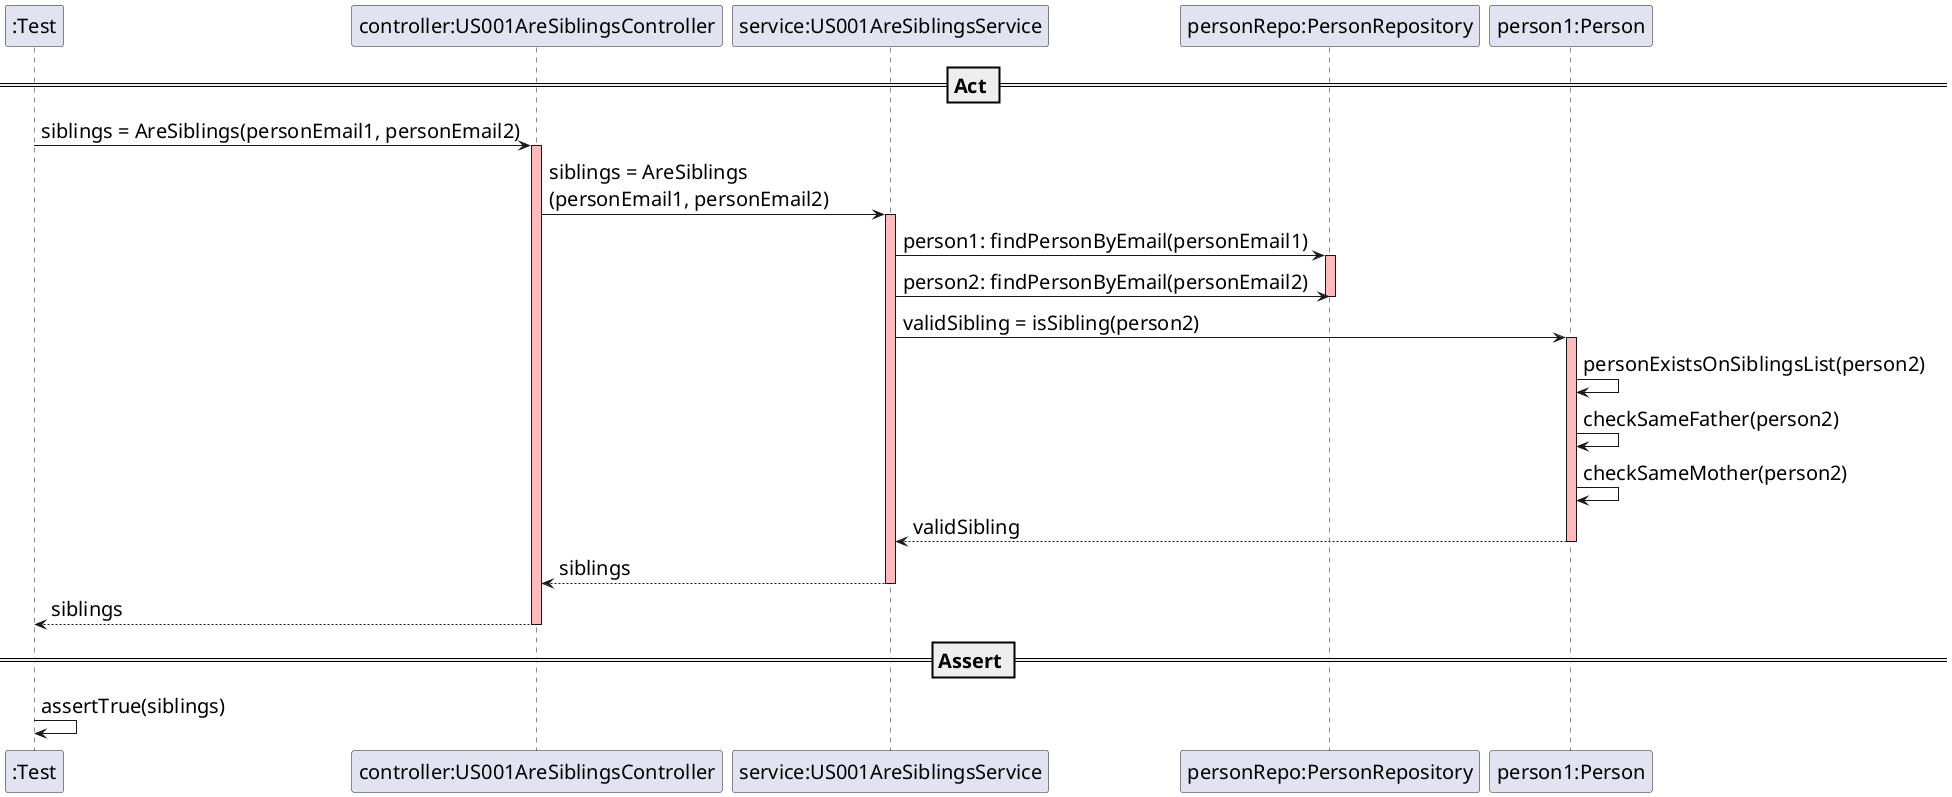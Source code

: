 @startuml
skinparam DefaultFontSize 20

participant ":Test"

participant "controller:US001AreSiblingsController"
participant "service:US001AreSiblingsService"
participant "personRepo:PersonRepository"
participant "person1:Person"

== Act ==

":Test" -> "controller:US001AreSiblingsController" : siblings = AreSiblings(personEmail1, personEmail2)
activate "controller:US001AreSiblingsController"  #FFBBBB

"controller:US001AreSiblingsController"-> "service:US001AreSiblingsService" : siblings = AreSiblings\n(personEmail1, personEmail2)
activate "service:US001AreSiblingsService"  #FFBBBB

"service:US001AreSiblingsService" -> "personRepo:PersonRepository" : person1: findPersonByEmail(personEmail1)
activate "personRepo:PersonRepository" #FFBBBB

"service:US001AreSiblingsService" -> "personRepo:PersonRepository" : person2: findPersonByEmail(personEmail2)

deactivate "personRepo:PersonRepository" #FFBBBB

"service:US001AreSiblingsService" -> "person1:Person" : validSibling = isSibling(person2)
activate "person1:Person"  #FFBBBB

"person1:Person" -> "person1:Person" :  personExistsOnSiblingsList(person2)
"person1:Person" -> "person1:Person" :  checkSameFather(person2)
"person1:Person" -> "person1:Person" :  checkSameMother(person2)

"person1:Person" --> "service:US001AreSiblingsService" : validSibling
deactivate "person1:Person"

"service:US001AreSiblingsService"--> "controller:US001AreSiblingsController" : siblings
deactivate "service:US001AreSiblingsService"

"controller:US001AreSiblingsController" --> ":Test" : siblings
deactivate "controller:US001AreSiblingsController"

== Assert ==

":Test" -> ":Test" : assertTrue(siblings)

@enduml